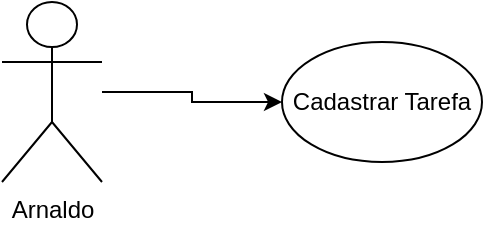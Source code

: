 <mxfile version="21.1.6" type="github">
  <diagram name="Página-1" id="N74XK-zslsGlEri3dtBZ">
    <mxGraphModel dx="880" dy="484" grid="1" gridSize="10" guides="1" tooltips="1" connect="1" arrows="1" fold="1" page="1" pageScale="1" pageWidth="827" pageHeight="1169" math="0" shadow="0">
      <root>
        <mxCell id="0" />
        <mxCell id="1" parent="0" />
        <mxCell id="WgHTUZSi_5U--eoc-lZd-3" value="" style="edgeStyle=orthogonalEdgeStyle;rounded=0;orthogonalLoop=1;jettySize=auto;html=1;" edge="1" parent="1" source="WgHTUZSi_5U--eoc-lZd-1" target="WgHTUZSi_5U--eoc-lZd-2">
          <mxGeometry relative="1" as="geometry" />
        </mxCell>
        <mxCell id="WgHTUZSi_5U--eoc-lZd-1" value="Arnaldo" style="shape=umlActor;verticalLabelPosition=bottom;verticalAlign=top;html=1;outlineConnect=0;" vertex="1" parent="1">
          <mxGeometry x="210" y="80" width="50" height="90" as="geometry" />
        </mxCell>
        <mxCell id="WgHTUZSi_5U--eoc-lZd-2" value="Cadastrar Tarefa" style="ellipse;whiteSpace=wrap;html=1;" vertex="1" parent="1">
          <mxGeometry x="350" y="100" width="100" height="60" as="geometry" />
        </mxCell>
      </root>
    </mxGraphModel>
  </diagram>
</mxfile>
